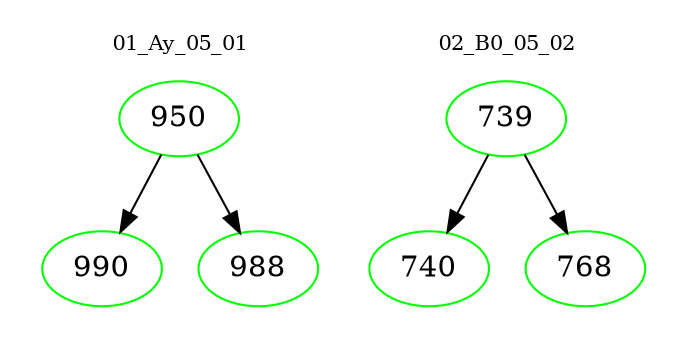 digraph{
subgraph cluster_0 {
color = white
label = "01_Ay_05_01";
fontsize=10;
T0_950 [label="950", color="green"]
T0_950 -> T0_990 [color="black"]
T0_990 [label="990", color="green"]
T0_950 -> T0_988 [color="black"]
T0_988 [label="988", color="green"]
}
subgraph cluster_1 {
color = white
label = "02_B0_05_02";
fontsize=10;
T1_739 [label="739", color="green"]
T1_739 -> T1_740 [color="black"]
T1_740 [label="740", color="green"]
T1_739 -> T1_768 [color="black"]
T1_768 [label="768", color="green"]
}
}
